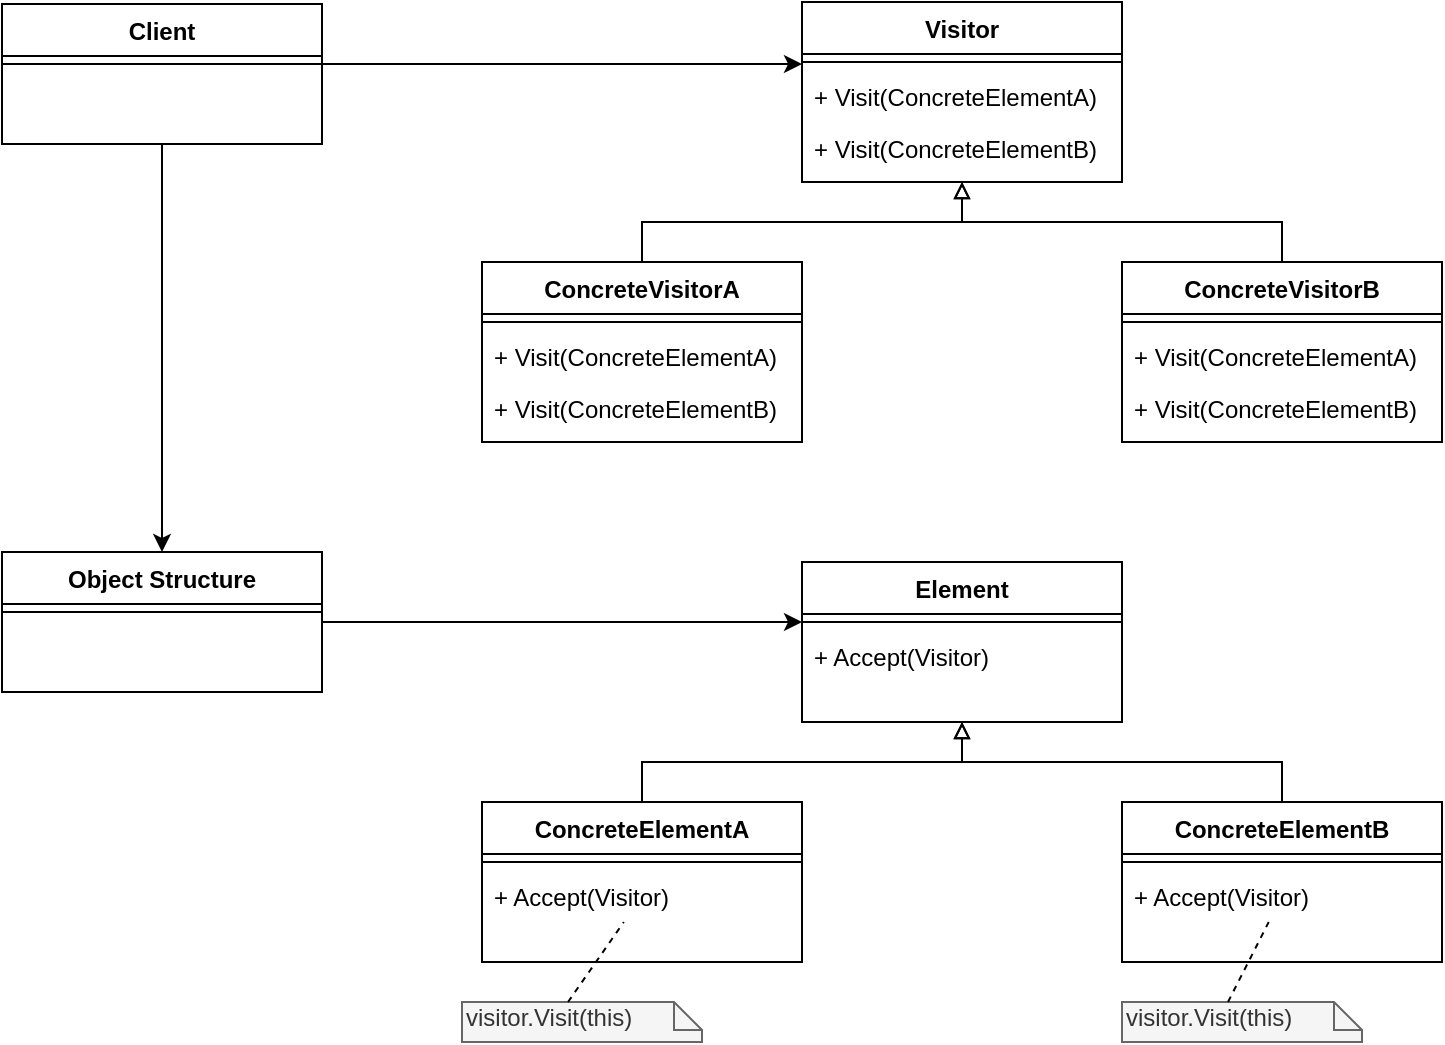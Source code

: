 <mxfile version="13.7.9" type="device"><diagram id="C5RBs43oDa-KdzZeNtuy" name="Page-1"><mxGraphModel dx="1298" dy="777" grid="1" gridSize="10" guides="1" tooltips="1" connect="1" arrows="1" fold="1" page="1" pageScale="1" pageWidth="827" pageHeight="1169" math="0" shadow="0"><root><mxCell id="WIyWlLk6GJQsqaUBKTNV-0"/><mxCell id="WIyWlLk6GJQsqaUBKTNV-1" parent="WIyWlLk6GJQsqaUBKTNV-0"/><mxCell id="KWJkMjPiuJFN1K3TsXHx-36" style="edgeStyle=orthogonalEdgeStyle;rounded=0;orthogonalLoop=1;jettySize=auto;html=1;entryX=0.5;entryY=0;entryDx=0;entryDy=0;" edge="1" parent="WIyWlLk6GJQsqaUBKTNV-1" source="KWJkMjPiuJFN1K3TsXHx-0" target="KWJkMjPiuJFN1K3TsXHx-20"><mxGeometry relative="1" as="geometry"/></mxCell><mxCell id="KWJkMjPiuJFN1K3TsXHx-18" style="edgeStyle=orthogonalEdgeStyle;rounded=0;orthogonalLoop=1;jettySize=auto;html=1;entryX=0.5;entryY=1;entryDx=0;entryDy=0;endArrow=block;endFill=0;" edge="1" parent="WIyWlLk6GJQsqaUBKTNV-1" source="KWJkMjPiuJFN1K3TsXHx-10" target="KWJkMjPiuJFN1K3TsXHx-3"><mxGeometry relative="1" as="geometry"/></mxCell><mxCell id="KWJkMjPiuJFN1K3TsXHx-19" style="edgeStyle=orthogonalEdgeStyle;rounded=0;orthogonalLoop=1;jettySize=auto;html=1;entryX=0.5;entryY=1;entryDx=0;entryDy=0;endArrow=block;endFill=0;" edge="1" parent="WIyWlLk6GJQsqaUBKTNV-1" source="KWJkMjPiuJFN1K3TsXHx-14" target="KWJkMjPiuJFN1K3TsXHx-3"><mxGeometry relative="1" as="geometry"/></mxCell><mxCell id="KWJkMjPiuJFN1K3TsXHx-33" style="edgeStyle=orthogonalEdgeStyle;rounded=0;orthogonalLoop=1;jettySize=auto;html=1;entryX=0.5;entryY=1;entryDx=0;entryDy=0;endArrow=block;endFill=0;" edge="1" parent="WIyWlLk6GJQsqaUBKTNV-1" source="KWJkMjPiuJFN1K3TsXHx-26" target="KWJkMjPiuJFN1K3TsXHx-22"><mxGeometry relative="1" as="geometry"/></mxCell><mxCell id="KWJkMjPiuJFN1K3TsXHx-34" style="edgeStyle=orthogonalEdgeStyle;rounded=0;orthogonalLoop=1;jettySize=auto;html=1;entryX=0.5;entryY=1;entryDx=0;entryDy=0;endArrow=block;endFill=0;" edge="1" parent="WIyWlLk6GJQsqaUBKTNV-1" source="KWJkMjPiuJFN1K3TsXHx-29" target="KWJkMjPiuJFN1K3TsXHx-22"><mxGeometry relative="1" as="geometry"/></mxCell><mxCell id="KWJkMjPiuJFN1K3TsXHx-37" style="edgeStyle=orthogonalEdgeStyle;rounded=0;orthogonalLoop=1;jettySize=auto;html=1;" edge="1" parent="WIyWlLk6GJQsqaUBKTNV-1" source="KWJkMjPiuJFN1K3TsXHx-20"><mxGeometry relative="1" as="geometry"><mxPoint x="430" y="330" as="targetPoint"/></mxGeometry></mxCell><mxCell id="KWJkMjPiuJFN1K3TsXHx-35" style="edgeStyle=orthogonalEdgeStyle;rounded=0;orthogonalLoop=1;jettySize=auto;html=1;entryX=0;entryY=-0.115;entryDx=0;entryDy=0;entryPerimeter=0;" edge="1" parent="WIyWlLk6GJQsqaUBKTNV-1" source="KWJkMjPiuJFN1K3TsXHx-2" target="KWJkMjPiuJFN1K3TsXHx-6"><mxGeometry relative="1" as="geometry"/></mxCell><mxCell id="KWJkMjPiuJFN1K3TsXHx-0" value="Client" style="swimlane;fontStyle=1;align=center;verticalAlign=top;childLayout=stackLayout;horizontal=1;startSize=26;horizontalStack=0;resizeParent=1;resizeLast=0;collapsible=1;marginBottom=0;rounded=0;shadow=0;strokeWidth=1;" vertex="1" parent="WIyWlLk6GJQsqaUBKTNV-1"><mxGeometry x="30" y="21" width="160" height="70" as="geometry"><mxRectangle x="340" y="380" width="170" height="26" as="alternateBounds"/></mxGeometry></mxCell><mxCell id="KWJkMjPiuJFN1K3TsXHx-2" value="" style="line;html=1;strokeWidth=1;align=left;verticalAlign=middle;spacingTop=-1;spacingLeft=3;spacingRight=3;rotatable=0;labelPosition=right;points=[];portConstraint=eastwest;" vertex="1" parent="KWJkMjPiuJFN1K3TsXHx-0"><mxGeometry y="26" width="160" height="8" as="geometry"/></mxCell><mxCell id="KWJkMjPiuJFN1K3TsXHx-3" value="Visitor" style="swimlane;fontStyle=1;align=center;verticalAlign=top;childLayout=stackLayout;horizontal=1;startSize=26;horizontalStack=0;resizeParent=1;resizeLast=0;collapsible=1;marginBottom=0;rounded=0;shadow=0;strokeWidth=1;" vertex="1" parent="WIyWlLk6GJQsqaUBKTNV-1"><mxGeometry x="430" y="20" width="160" height="90" as="geometry"><mxRectangle x="340" y="380" width="170" height="26" as="alternateBounds"/></mxGeometry></mxCell><mxCell id="KWJkMjPiuJFN1K3TsXHx-5" value="" style="line;html=1;strokeWidth=1;align=left;verticalAlign=middle;spacingTop=-1;spacingLeft=3;spacingRight=3;rotatable=0;labelPosition=right;points=[];portConstraint=eastwest;" vertex="1" parent="KWJkMjPiuJFN1K3TsXHx-3"><mxGeometry y="26" width="160" height="8" as="geometry"/></mxCell><mxCell id="KWJkMjPiuJFN1K3TsXHx-6" value="+ Visit(ConcreteElementA)" style="text;align=left;verticalAlign=top;spacingLeft=4;spacingRight=4;overflow=hidden;rotatable=0;points=[[0,0.5],[1,0.5]];portConstraint=eastwest;" vertex="1" parent="KWJkMjPiuJFN1K3TsXHx-3"><mxGeometry y="34" width="160" height="26" as="geometry"/></mxCell><mxCell id="KWJkMjPiuJFN1K3TsXHx-8" value="+ Visit(ConcreteElementB)" style="text;align=left;verticalAlign=top;spacingLeft=4;spacingRight=4;overflow=hidden;rotatable=0;points=[[0,0.5],[1,0.5]];portConstraint=eastwest;" vertex="1" parent="KWJkMjPiuJFN1K3TsXHx-3"><mxGeometry y="60" width="160" height="26" as="geometry"/></mxCell><mxCell id="KWJkMjPiuJFN1K3TsXHx-10" value="ConcreteVisitorA" style="swimlane;fontStyle=1;align=center;verticalAlign=top;childLayout=stackLayout;horizontal=1;startSize=26;horizontalStack=0;resizeParent=1;resizeLast=0;collapsible=1;marginBottom=0;rounded=0;shadow=0;strokeWidth=1;" vertex="1" parent="WIyWlLk6GJQsqaUBKTNV-1"><mxGeometry x="270" y="150" width="160" height="90" as="geometry"><mxRectangle x="340" y="380" width="170" height="26" as="alternateBounds"/></mxGeometry></mxCell><mxCell id="KWJkMjPiuJFN1K3TsXHx-11" value="" style="line;html=1;strokeWidth=1;align=left;verticalAlign=middle;spacingTop=-1;spacingLeft=3;spacingRight=3;rotatable=0;labelPosition=right;points=[];portConstraint=eastwest;" vertex="1" parent="KWJkMjPiuJFN1K3TsXHx-10"><mxGeometry y="26" width="160" height="8" as="geometry"/></mxCell><mxCell id="KWJkMjPiuJFN1K3TsXHx-12" value="+ Visit(ConcreteElementA)" style="text;align=left;verticalAlign=top;spacingLeft=4;spacingRight=4;overflow=hidden;rotatable=0;points=[[0,0.5],[1,0.5]];portConstraint=eastwest;" vertex="1" parent="KWJkMjPiuJFN1K3TsXHx-10"><mxGeometry y="34" width="160" height="26" as="geometry"/></mxCell><mxCell id="KWJkMjPiuJFN1K3TsXHx-13" value="+ Visit(ConcreteElementB)" style="text;align=left;verticalAlign=top;spacingLeft=4;spacingRight=4;overflow=hidden;rotatable=0;points=[[0,0.5],[1,0.5]];portConstraint=eastwest;" vertex="1" parent="KWJkMjPiuJFN1K3TsXHx-10"><mxGeometry y="60" width="160" height="26" as="geometry"/></mxCell><mxCell id="KWJkMjPiuJFN1K3TsXHx-14" value="ConcreteVisitorB" style="swimlane;fontStyle=1;align=center;verticalAlign=top;childLayout=stackLayout;horizontal=1;startSize=26;horizontalStack=0;resizeParent=1;resizeLast=0;collapsible=1;marginBottom=0;rounded=0;shadow=0;strokeWidth=1;" vertex="1" parent="WIyWlLk6GJQsqaUBKTNV-1"><mxGeometry x="590" y="150" width="160" height="90" as="geometry"><mxRectangle x="340" y="380" width="170" height="26" as="alternateBounds"/></mxGeometry></mxCell><mxCell id="KWJkMjPiuJFN1K3TsXHx-15" value="" style="line;html=1;strokeWidth=1;align=left;verticalAlign=middle;spacingTop=-1;spacingLeft=3;spacingRight=3;rotatable=0;labelPosition=right;points=[];portConstraint=eastwest;" vertex="1" parent="KWJkMjPiuJFN1K3TsXHx-14"><mxGeometry y="26" width="160" height="8" as="geometry"/></mxCell><mxCell id="KWJkMjPiuJFN1K3TsXHx-16" value="+ Visit(ConcreteElementA)" style="text;align=left;verticalAlign=top;spacingLeft=4;spacingRight=4;overflow=hidden;rotatable=0;points=[[0,0.5],[1,0.5]];portConstraint=eastwest;" vertex="1" parent="KWJkMjPiuJFN1K3TsXHx-14"><mxGeometry y="34" width="160" height="26" as="geometry"/></mxCell><mxCell id="KWJkMjPiuJFN1K3TsXHx-17" value="+ Visit(ConcreteElementB)" style="text;align=left;verticalAlign=top;spacingLeft=4;spacingRight=4;overflow=hidden;rotatable=0;points=[[0,0.5],[1,0.5]];portConstraint=eastwest;" vertex="1" parent="KWJkMjPiuJFN1K3TsXHx-14"><mxGeometry y="60" width="160" height="26" as="geometry"/></mxCell><mxCell id="KWJkMjPiuJFN1K3TsXHx-26" value="ConcreteElementA" style="swimlane;fontStyle=1;align=center;verticalAlign=top;childLayout=stackLayout;horizontal=1;startSize=26;horizontalStack=0;resizeParent=1;resizeLast=0;collapsible=1;marginBottom=0;rounded=0;shadow=0;strokeWidth=1;" vertex="1" parent="WIyWlLk6GJQsqaUBKTNV-1"><mxGeometry x="270" y="420" width="160" height="80" as="geometry"><mxRectangle x="340" y="380" width="170" height="26" as="alternateBounds"/></mxGeometry></mxCell><mxCell id="KWJkMjPiuJFN1K3TsXHx-27" value="" style="line;html=1;strokeWidth=1;align=left;verticalAlign=middle;spacingTop=-1;spacingLeft=3;spacingRight=3;rotatable=0;labelPosition=right;points=[];portConstraint=eastwest;" vertex="1" parent="KWJkMjPiuJFN1K3TsXHx-26"><mxGeometry y="26" width="160" height="8" as="geometry"/></mxCell><mxCell id="KWJkMjPiuJFN1K3TsXHx-28" value="+ Accept(Visitor)" style="text;align=left;verticalAlign=top;spacingLeft=4;spacingRight=4;overflow=hidden;rotatable=0;points=[[0,0.5],[1,0.5]];portConstraint=eastwest;" vertex="1" parent="KWJkMjPiuJFN1K3TsXHx-26"><mxGeometry y="34" width="160" height="26" as="geometry"/></mxCell><mxCell id="KWJkMjPiuJFN1K3TsXHx-29" value="ConcreteElementB" style="swimlane;fontStyle=1;align=center;verticalAlign=top;childLayout=stackLayout;horizontal=1;startSize=26;horizontalStack=0;resizeParent=1;resizeLast=0;collapsible=1;marginBottom=0;rounded=0;shadow=0;strokeWidth=1;" vertex="1" parent="WIyWlLk6GJQsqaUBKTNV-1"><mxGeometry x="590" y="420" width="160" height="80" as="geometry"><mxRectangle x="340" y="380" width="170" height="26" as="alternateBounds"/></mxGeometry></mxCell><mxCell id="KWJkMjPiuJFN1K3TsXHx-30" value="" style="line;html=1;strokeWidth=1;align=left;verticalAlign=middle;spacingTop=-1;spacingLeft=3;spacingRight=3;rotatable=0;labelPosition=right;points=[];portConstraint=eastwest;" vertex="1" parent="KWJkMjPiuJFN1K3TsXHx-29"><mxGeometry y="26" width="160" height="8" as="geometry"/></mxCell><mxCell id="KWJkMjPiuJFN1K3TsXHx-31" value="+ Accept(Visitor)" style="text;align=left;verticalAlign=top;spacingLeft=4;spacingRight=4;overflow=hidden;rotatable=0;points=[[0,0.5],[1,0.5]];portConstraint=eastwest;" vertex="1" parent="KWJkMjPiuJFN1K3TsXHx-29"><mxGeometry y="34" width="160" height="26" as="geometry"/></mxCell><mxCell id="KWJkMjPiuJFN1K3TsXHx-22" value="Element" style="swimlane;fontStyle=1;align=center;verticalAlign=top;childLayout=stackLayout;horizontal=1;startSize=26;horizontalStack=0;resizeParent=1;resizeLast=0;collapsible=1;marginBottom=0;rounded=0;shadow=0;strokeWidth=1;" vertex="1" parent="WIyWlLk6GJQsqaUBKTNV-1"><mxGeometry x="430" y="300" width="160" height="80" as="geometry"><mxRectangle x="340" y="380" width="170" height="26" as="alternateBounds"/></mxGeometry></mxCell><mxCell id="KWJkMjPiuJFN1K3TsXHx-23" value="" style="line;html=1;strokeWidth=1;align=left;verticalAlign=middle;spacingTop=-1;spacingLeft=3;spacingRight=3;rotatable=0;labelPosition=right;points=[];portConstraint=eastwest;" vertex="1" parent="KWJkMjPiuJFN1K3TsXHx-22"><mxGeometry y="26" width="160" height="8" as="geometry"/></mxCell><mxCell id="KWJkMjPiuJFN1K3TsXHx-24" value="+ Accept(Visitor)" style="text;align=left;verticalAlign=top;spacingLeft=4;spacingRight=4;overflow=hidden;rotatable=0;points=[[0,0.5],[1,0.5]];portConstraint=eastwest;" vertex="1" parent="KWJkMjPiuJFN1K3TsXHx-22"><mxGeometry y="34" width="160" height="26" as="geometry"/></mxCell><mxCell id="KWJkMjPiuJFN1K3TsXHx-20" value="Object Structure" style="swimlane;fontStyle=1;align=center;verticalAlign=top;childLayout=stackLayout;horizontal=1;startSize=26;horizontalStack=0;resizeParent=1;resizeLast=0;collapsible=1;marginBottom=0;rounded=0;shadow=0;strokeWidth=1;" vertex="1" parent="WIyWlLk6GJQsqaUBKTNV-1"><mxGeometry x="30" y="295" width="160" height="70" as="geometry"><mxRectangle x="340" y="380" width="170" height="26" as="alternateBounds"/></mxGeometry></mxCell><mxCell id="KWJkMjPiuJFN1K3TsXHx-21" value="" style="line;html=1;strokeWidth=1;align=left;verticalAlign=middle;spacingTop=-1;spacingLeft=3;spacingRight=3;rotatable=0;labelPosition=right;points=[];portConstraint=eastwest;" vertex="1" parent="KWJkMjPiuJFN1K3TsXHx-20"><mxGeometry y="26" width="160" height="8" as="geometry"/></mxCell><mxCell id="KWJkMjPiuJFN1K3TsXHx-38" value="visitor.Visit(this)" style="shape=note;whiteSpace=wrap;html=1;size=14;verticalAlign=top;align=left;spacingTop=-6;fillColor=#f5f5f5;strokeColor=#666666;fontColor=#333333;" vertex="1" parent="WIyWlLk6GJQsqaUBKTNV-1"><mxGeometry x="260" y="520" width="120" height="20" as="geometry"/></mxCell><mxCell id="KWJkMjPiuJFN1K3TsXHx-39" value="visitor.Visit(this)" style="shape=note;whiteSpace=wrap;html=1;size=14;verticalAlign=top;align=left;spacingTop=-6;fillColor=#f5f5f5;strokeColor=#666666;fontColor=#333333;" vertex="1" parent="WIyWlLk6GJQsqaUBKTNV-1"><mxGeometry x="590" y="520" width="120" height="20" as="geometry"/></mxCell><mxCell id="KWJkMjPiuJFN1K3TsXHx-40" value="" style="endArrow=none;dashed=1;html=1;exitX=0;exitY=0;exitDx=53;exitDy=0;exitPerimeter=0;" edge="1" parent="WIyWlLk6GJQsqaUBKTNV-1" source="KWJkMjPiuJFN1K3TsXHx-39" target="KWJkMjPiuJFN1K3TsXHx-31"><mxGeometry width="50" height="50" relative="1" as="geometry"><mxPoint x="520" y="520" as="sourcePoint"/><mxPoint x="570" y="470" as="targetPoint"/></mxGeometry></mxCell><mxCell id="KWJkMjPiuJFN1K3TsXHx-41" value="" style="endArrow=none;dashed=1;html=1;exitX=0;exitY=0;exitDx=53;exitDy=0;exitPerimeter=0;" edge="1" parent="WIyWlLk6GJQsqaUBKTNV-1" source="KWJkMjPiuJFN1K3TsXHx-38" target="KWJkMjPiuJFN1K3TsXHx-28"><mxGeometry width="50" height="50" relative="1" as="geometry"><mxPoint x="100" y="530" as="sourcePoint"/><mxPoint x="150" y="480" as="targetPoint"/></mxGeometry></mxCell></root></mxGraphModel></diagram></mxfile>